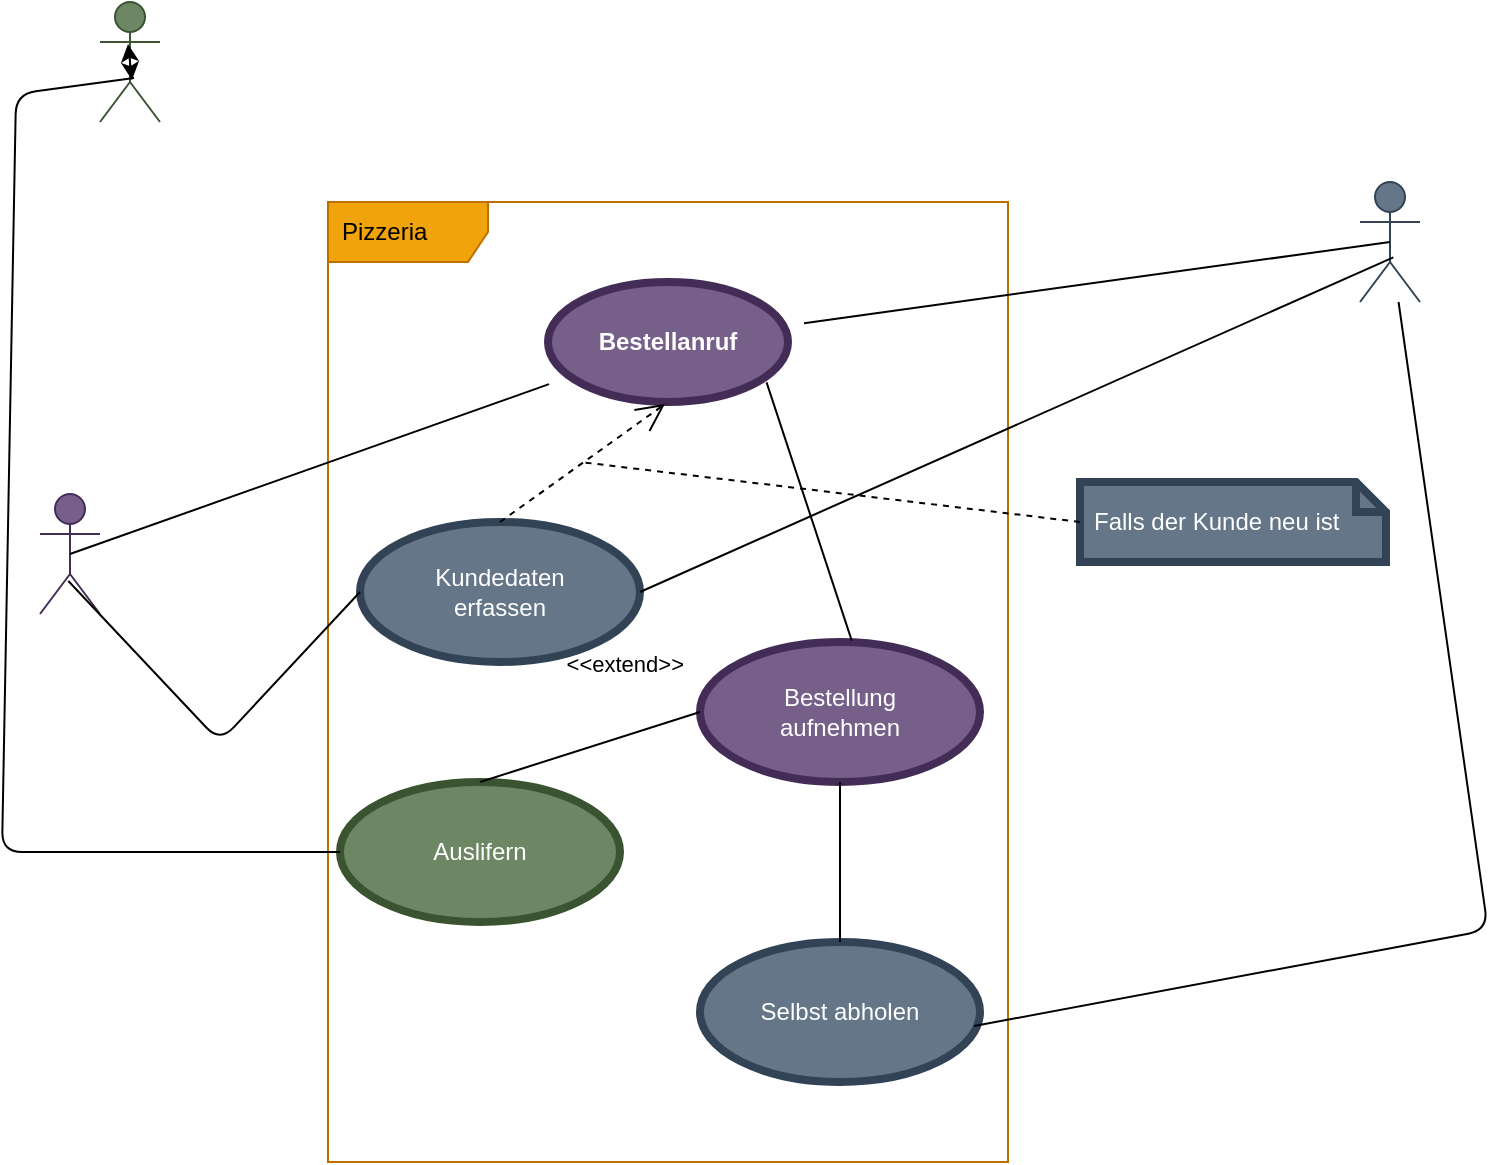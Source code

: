 <mxfile>
    <diagram id="NI3JZpwqR0FlN7a-R6LV" name="Seite-1">
        <mxGraphModel dx="1386" dy="947" grid="1" gridSize="1" guides="1" tooltips="1" connect="1" arrows="1" fold="1" page="1" pageScale="1" pageWidth="827" pageHeight="1169" background="none" math="0" shadow="0">
            <root>
                <mxCell id="0"/>
                <mxCell id="1" parent="0"/>
                <mxCell id="2" value="Pizzeria" style="shape=umlFrame;whiteSpace=wrap;html=1;width=80;height=30;boundedLbl=1;verticalAlign=middle;align=left;spacingLeft=5;fillColor=#f0a30a;fontColor=#000000;strokeColor=#BD7000;" vertex="1" parent="1">
                    <mxGeometry x="184" y="140" width="340" height="480" as="geometry"/>
                </mxCell>
                <mxCell id="6" value="Kunde" style="shape=umlActor;verticalLabelPosition=bottom;verticalAlign=top;html=1;fillColor=#647687;fontColor=#ffffff;strokeColor=#314354;" vertex="1" parent="1">
                    <mxGeometry x="700" y="130" width="30" height="60" as="geometry"/>
                </mxCell>
                <mxCell id="7" value="Fahrer" style="shape=umlActor;verticalLabelPosition=bottom;verticalAlign=top;html=1;fillColor=#6d8764;fontColor=#ffffff;strokeColor=#3A5431;" vertex="1" parent="1">
                    <mxGeometry x="70" y="40" width="30" height="60" as="geometry"/>
                </mxCell>
                <mxCell id="8" value="Mitarbeiter" style="shape=umlActor;verticalLabelPosition=bottom;verticalAlign=top;html=1;fillColor=#76608a;fontColor=#ffffff;strokeColor=#432D57;" vertex="1" parent="1">
                    <mxGeometry x="40" y="286" width="30" height="60" as="geometry"/>
                </mxCell>
                <mxCell id="12" value="Bestellanruf" style="shape=ellipse;html=1;strokeWidth=4;fontStyle=1;whiteSpace=wrap;align=center;perimeter=ellipsePerimeter;perimeterSpacing=10;shadow=0;fillColor=#76608a;fontColor=#ffffff;strokeColor=#432D57;" vertex="1" parent="1">
                    <mxGeometry x="294" y="180" width="120" height="60" as="geometry"/>
                </mxCell>
                <mxCell id="17" value="" style="edgeStyle=none;html=1;endArrow=none;verticalAlign=bottom;entryX=0.5;entryY=0.5;entryDx=0;entryDy=0;entryPerimeter=0;" edge="1" parent="1" source="12" target="6">
                    <mxGeometry width="160" relative="1" as="geometry">
                        <mxPoint x="450" y="270" as="sourcePoint"/>
                        <mxPoint x="610" y="270" as="targetPoint"/>
                    </mxGeometry>
                </mxCell>
                <mxCell id="18" value="" style="edgeStyle=none;html=1;endArrow=none;verticalAlign=bottom;exitX=0.5;exitY=0.5;exitDx=0;exitDy=0;exitPerimeter=0;" edge="1" parent="1" source="8" target="12">
                    <mxGeometry width="160" relative="1" as="geometry">
                        <mxPoint x="90" y="330" as="sourcePoint"/>
                        <mxPoint x="250" y="330" as="targetPoint"/>
                    </mxGeometry>
                </mxCell>
                <mxCell id="24" value="Kundedaten&lt;br&gt;erfassen" style="ellipse;whiteSpace=wrap;html=1;shadow=0;strokeWidth=4;fillColor=#647687;fontColor=#ffffff;strokeColor=#314354;" vertex="1" parent="1">
                    <mxGeometry x="200" y="300" width="140" height="70" as="geometry"/>
                </mxCell>
                <mxCell id="29" value="Falls der Kunde neu ist" style="shape=note;size=15;spacingLeft=5;align=left;whiteSpace=wrap;shadow=0;strokeWidth=4;fillColor=#647687;fontColor=#ffffff;strokeColor=#314354;" vertex="1" parent="1">
                    <mxGeometry x="560" y="280" width="153" height="40" as="geometry"/>
                </mxCell>
                <mxCell id="30" value="&amp;lt;&amp;lt;extend&amp;gt;&amp;gt;" style="align=right;html=1;verticalAlign=bottom;rounded=0;labelBackgroundColor=none;endArrow=open;endSize=12;dashed=1;entryX=0.489;entryY=0.888;entryDx=0;entryDy=0;entryPerimeter=0;exitX=0.5;exitY=0;exitDx=0;exitDy=0;" edge="1" parent="1" source="24" target="12">
                    <mxGeometry x="-0.213" y="-100" relative="1" as="geometry">
                        <mxPoint x="577" y="380" as="targetPoint"/>
                        <mxPoint x="737" y="380" as="sourcePoint"/>
                        <Array as="points"/>
                        <mxPoint x="2" y="22" as="offset"/>
                    </mxGeometry>
                </mxCell>
                <mxCell id="31" value="" style="edgeStyle=none;html=1;endArrow=none;rounded=0;labelBackgroundColor=none;dashed=1;exitX=0;exitY=0.5;exitDx=0;exitDy=0;exitPerimeter=0;" edge="1" source="29" parent="1">
                    <mxGeometry relative="1" as="geometry">
                        <mxPoint x="310" y="270" as="targetPoint"/>
                    </mxGeometry>
                </mxCell>
                <mxCell id="32" value="" style="edgeStyle=none;html=1;endArrow=none;verticalAlign=bottom;exitX=1;exitY=0.5;exitDx=0;exitDy=0;entryX=0.556;entryY=0.628;entryDx=0;entryDy=0;entryPerimeter=0;" edge="1" parent="1" source="24" target="6">
                    <mxGeometry width="160" relative="1" as="geometry">
                        <mxPoint x="450" y="440" as="sourcePoint"/>
                        <mxPoint x="610" y="440" as="targetPoint"/>
                        <Array as="points"/>
                    </mxGeometry>
                </mxCell>
                <mxCell id="33" value="" style="edgeStyle=none;html=1;endArrow=none;verticalAlign=bottom;exitX=0.472;exitY=0.725;exitDx=0;exitDy=0;exitPerimeter=0;entryX=0;entryY=0.5;entryDx=0;entryDy=0;" edge="1" parent="1" source="8" target="24">
                    <mxGeometry width="160" relative="1" as="geometry">
                        <mxPoint x="100" y="404.58" as="sourcePoint"/>
                        <mxPoint x="260" y="404.58" as="targetPoint"/>
                        <Array as="points">
                            <mxPoint x="130" y="410"/>
                        </Array>
                    </mxGeometry>
                </mxCell>
                <mxCell id="34" value="Bestellung&lt;br&gt;aufnehmen" style="ellipse;whiteSpace=wrap;html=1;shadow=0;strokeWidth=4;fillColor=#76608a;fontColor=#ffffff;strokeColor=#432D57;" vertex="1" parent="1">
                    <mxGeometry x="370" y="360" width="140" height="70" as="geometry"/>
                </mxCell>
                <mxCell id="35" value="" style="edgeStyle=none;html=1;endArrow=none;verticalAlign=bottom;exitX=0.852;exitY=0.752;exitDx=0;exitDy=0;exitPerimeter=0;entryX=0.542;entryY=-0.01;entryDx=0;entryDy=0;entryPerimeter=0;" edge="1" parent="1" source="12" target="34">
                    <mxGeometry width="160" relative="1" as="geometry">
                        <mxPoint x="450" y="440" as="sourcePoint"/>
                        <mxPoint x="610" y="440" as="targetPoint"/>
                    </mxGeometry>
                </mxCell>
                <mxCell id="36" value="Auslifern" style="ellipse;whiteSpace=wrap;html=1;shadow=0;strokeWidth=4;fillColor=#6d8764;fontColor=#ffffff;strokeColor=#3A5431;" vertex="1" parent="1">
                    <mxGeometry x="190" y="430" width="140" height="70" as="geometry"/>
                </mxCell>
                <mxCell id="37" value="Selbst abholen" style="ellipse;whiteSpace=wrap;html=1;shadow=0;strokeWidth=4;fillColor=#647687;fontColor=#ffffff;strokeColor=#314354;" vertex="1" parent="1">
                    <mxGeometry x="370" y="510" width="140" height="70" as="geometry"/>
                </mxCell>
                <mxCell id="38" style="edgeStyle=none;html=1;exitX=0.5;exitY=0.5;exitDx=0;exitDy=0;exitPerimeter=0;entryX=0.467;entryY=0.35;entryDx=0;entryDy=0;entryPerimeter=0;" edge="1" parent="1" source="7" target="7">
                    <mxGeometry relative="1" as="geometry"/>
                </mxCell>
                <mxCell id="39" value="" style="edgeStyle=none;html=1;endArrow=none;verticalAlign=bottom;exitX=0.5;exitY=1;exitDx=0;exitDy=0;entryX=0.5;entryY=0;entryDx=0;entryDy=0;" edge="1" parent="1" source="34" target="37">
                    <mxGeometry width="160" relative="1" as="geometry">
                        <mxPoint x="364" y="470" as="sourcePoint"/>
                        <mxPoint x="524" y="470" as="targetPoint"/>
                    </mxGeometry>
                </mxCell>
                <mxCell id="41" value="" style="edgeStyle=none;html=1;endArrow=none;verticalAlign=bottom;entryX=0;entryY=0.5;entryDx=0;entryDy=0;exitX=0.5;exitY=0;exitDx=0;exitDy=0;" edge="1" parent="1" source="36" target="34">
                    <mxGeometry width="160" relative="1" as="geometry">
                        <mxPoint x="200" y="410" as="sourcePoint"/>
                        <mxPoint x="360" y="410" as="targetPoint"/>
                    </mxGeometry>
                </mxCell>
                <mxCell id="42" value="" style="edgeStyle=none;html=1;endArrow=none;verticalAlign=bottom;exitX=0.979;exitY=0.6;exitDx=0;exitDy=0;exitPerimeter=0;" edge="1" parent="1" source="37" target="6">
                    <mxGeometry width="160" relative="1" as="geometry">
                        <mxPoint x="576" y="571" as="sourcePoint"/>
                        <mxPoint x="736" y="571" as="targetPoint"/>
                        <Array as="points">
                            <mxPoint x="764" y="504"/>
                        </Array>
                    </mxGeometry>
                </mxCell>
                <mxCell id="43" value="" style="edgeStyle=none;html=1;endArrow=none;verticalAlign=bottom;entryX=0;entryY=0.5;entryDx=0;entryDy=0;exitX=0.567;exitY=0.633;exitDx=0;exitDy=0;exitPerimeter=0;" edge="1" parent="1" source="7" target="36">
                    <mxGeometry width="160" relative="1" as="geometry">
                        <mxPoint x="40" y="75" as="sourcePoint"/>
                        <mxPoint x="164" y="471" as="targetPoint"/>
                        <Array as="points">
                            <mxPoint x="28" y="86"/>
                            <mxPoint x="21" y="465"/>
                        </Array>
                    </mxGeometry>
                </mxCell>
                <mxCell id="44" style="edgeStyle=none;html=1;exitX=0.5;exitY=0.5;exitDx=0;exitDy=0;exitPerimeter=0;entryX=0.533;entryY=0.65;entryDx=0;entryDy=0;entryPerimeter=0;" edge="1" parent="1" source="7" target="7">
                    <mxGeometry relative="1" as="geometry"/>
                </mxCell>
            </root>
        </mxGraphModel>
    </diagram>
</mxfile>